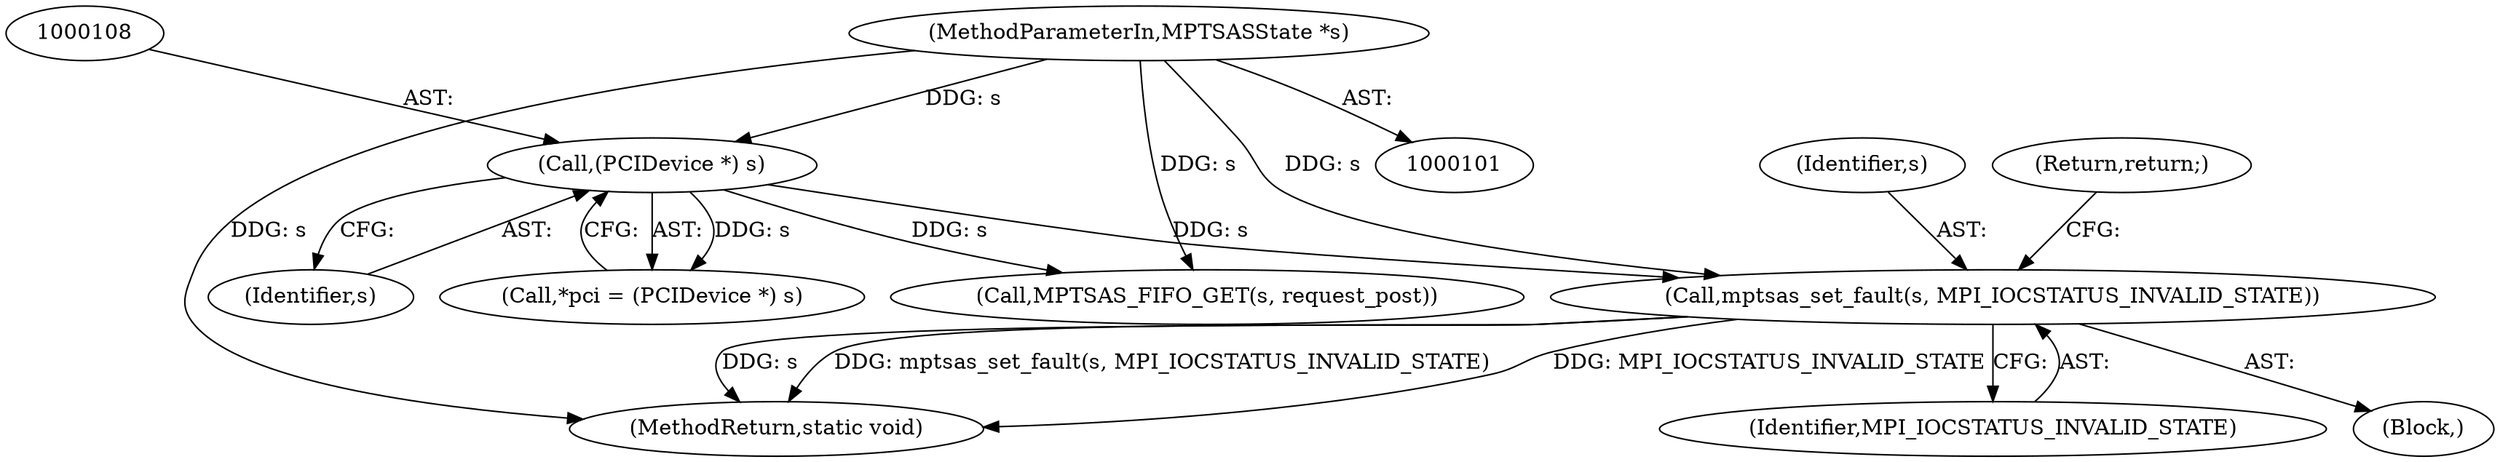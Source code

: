 digraph "1_qemu_06630554ccbdd25780aa03c3548aaff1eb56dffd@del" {
"1000126" [label="(Call,mptsas_set_fault(s, MPI_IOCSTATUS_INVALID_STATE))"];
"1000107" [label="(Call,(PCIDevice *) s)"];
"1000102" [label="(MethodParameterIn,MPTSASState *s)"];
"1000127" [label="(Identifier,s)"];
"1000136" [label="(Call,MPTSAS_FIFO_GET(s, request_post))"];
"1000145" [label="(MethodReturn,static void)"];
"1000129" [label="(Return,return;)"];
"1000107" [label="(Call,(PCIDevice *) s)"];
"1000126" [label="(Call,mptsas_set_fault(s, MPI_IOCSTATUS_INVALID_STATE))"];
"1000102" [label="(MethodParameterIn,MPTSASState *s)"];
"1000109" [label="(Identifier,s)"];
"1000128" [label="(Identifier,MPI_IOCSTATUS_INVALID_STATE)"];
"1000125" [label="(Block,)"];
"1000105" [label="(Call,*pci = (PCIDevice *) s)"];
"1000126" -> "1000125"  [label="AST: "];
"1000126" -> "1000128"  [label="CFG: "];
"1000127" -> "1000126"  [label="AST: "];
"1000128" -> "1000126"  [label="AST: "];
"1000129" -> "1000126"  [label="CFG: "];
"1000126" -> "1000145"  [label="DDG: s"];
"1000126" -> "1000145"  [label="DDG: mptsas_set_fault(s, MPI_IOCSTATUS_INVALID_STATE)"];
"1000126" -> "1000145"  [label="DDG: MPI_IOCSTATUS_INVALID_STATE"];
"1000107" -> "1000126"  [label="DDG: s"];
"1000102" -> "1000126"  [label="DDG: s"];
"1000107" -> "1000105"  [label="AST: "];
"1000107" -> "1000109"  [label="CFG: "];
"1000108" -> "1000107"  [label="AST: "];
"1000109" -> "1000107"  [label="AST: "];
"1000105" -> "1000107"  [label="CFG: "];
"1000107" -> "1000105"  [label="DDG: s"];
"1000102" -> "1000107"  [label="DDG: s"];
"1000107" -> "1000136"  [label="DDG: s"];
"1000102" -> "1000101"  [label="AST: "];
"1000102" -> "1000145"  [label="DDG: s"];
"1000102" -> "1000136"  [label="DDG: s"];
}
